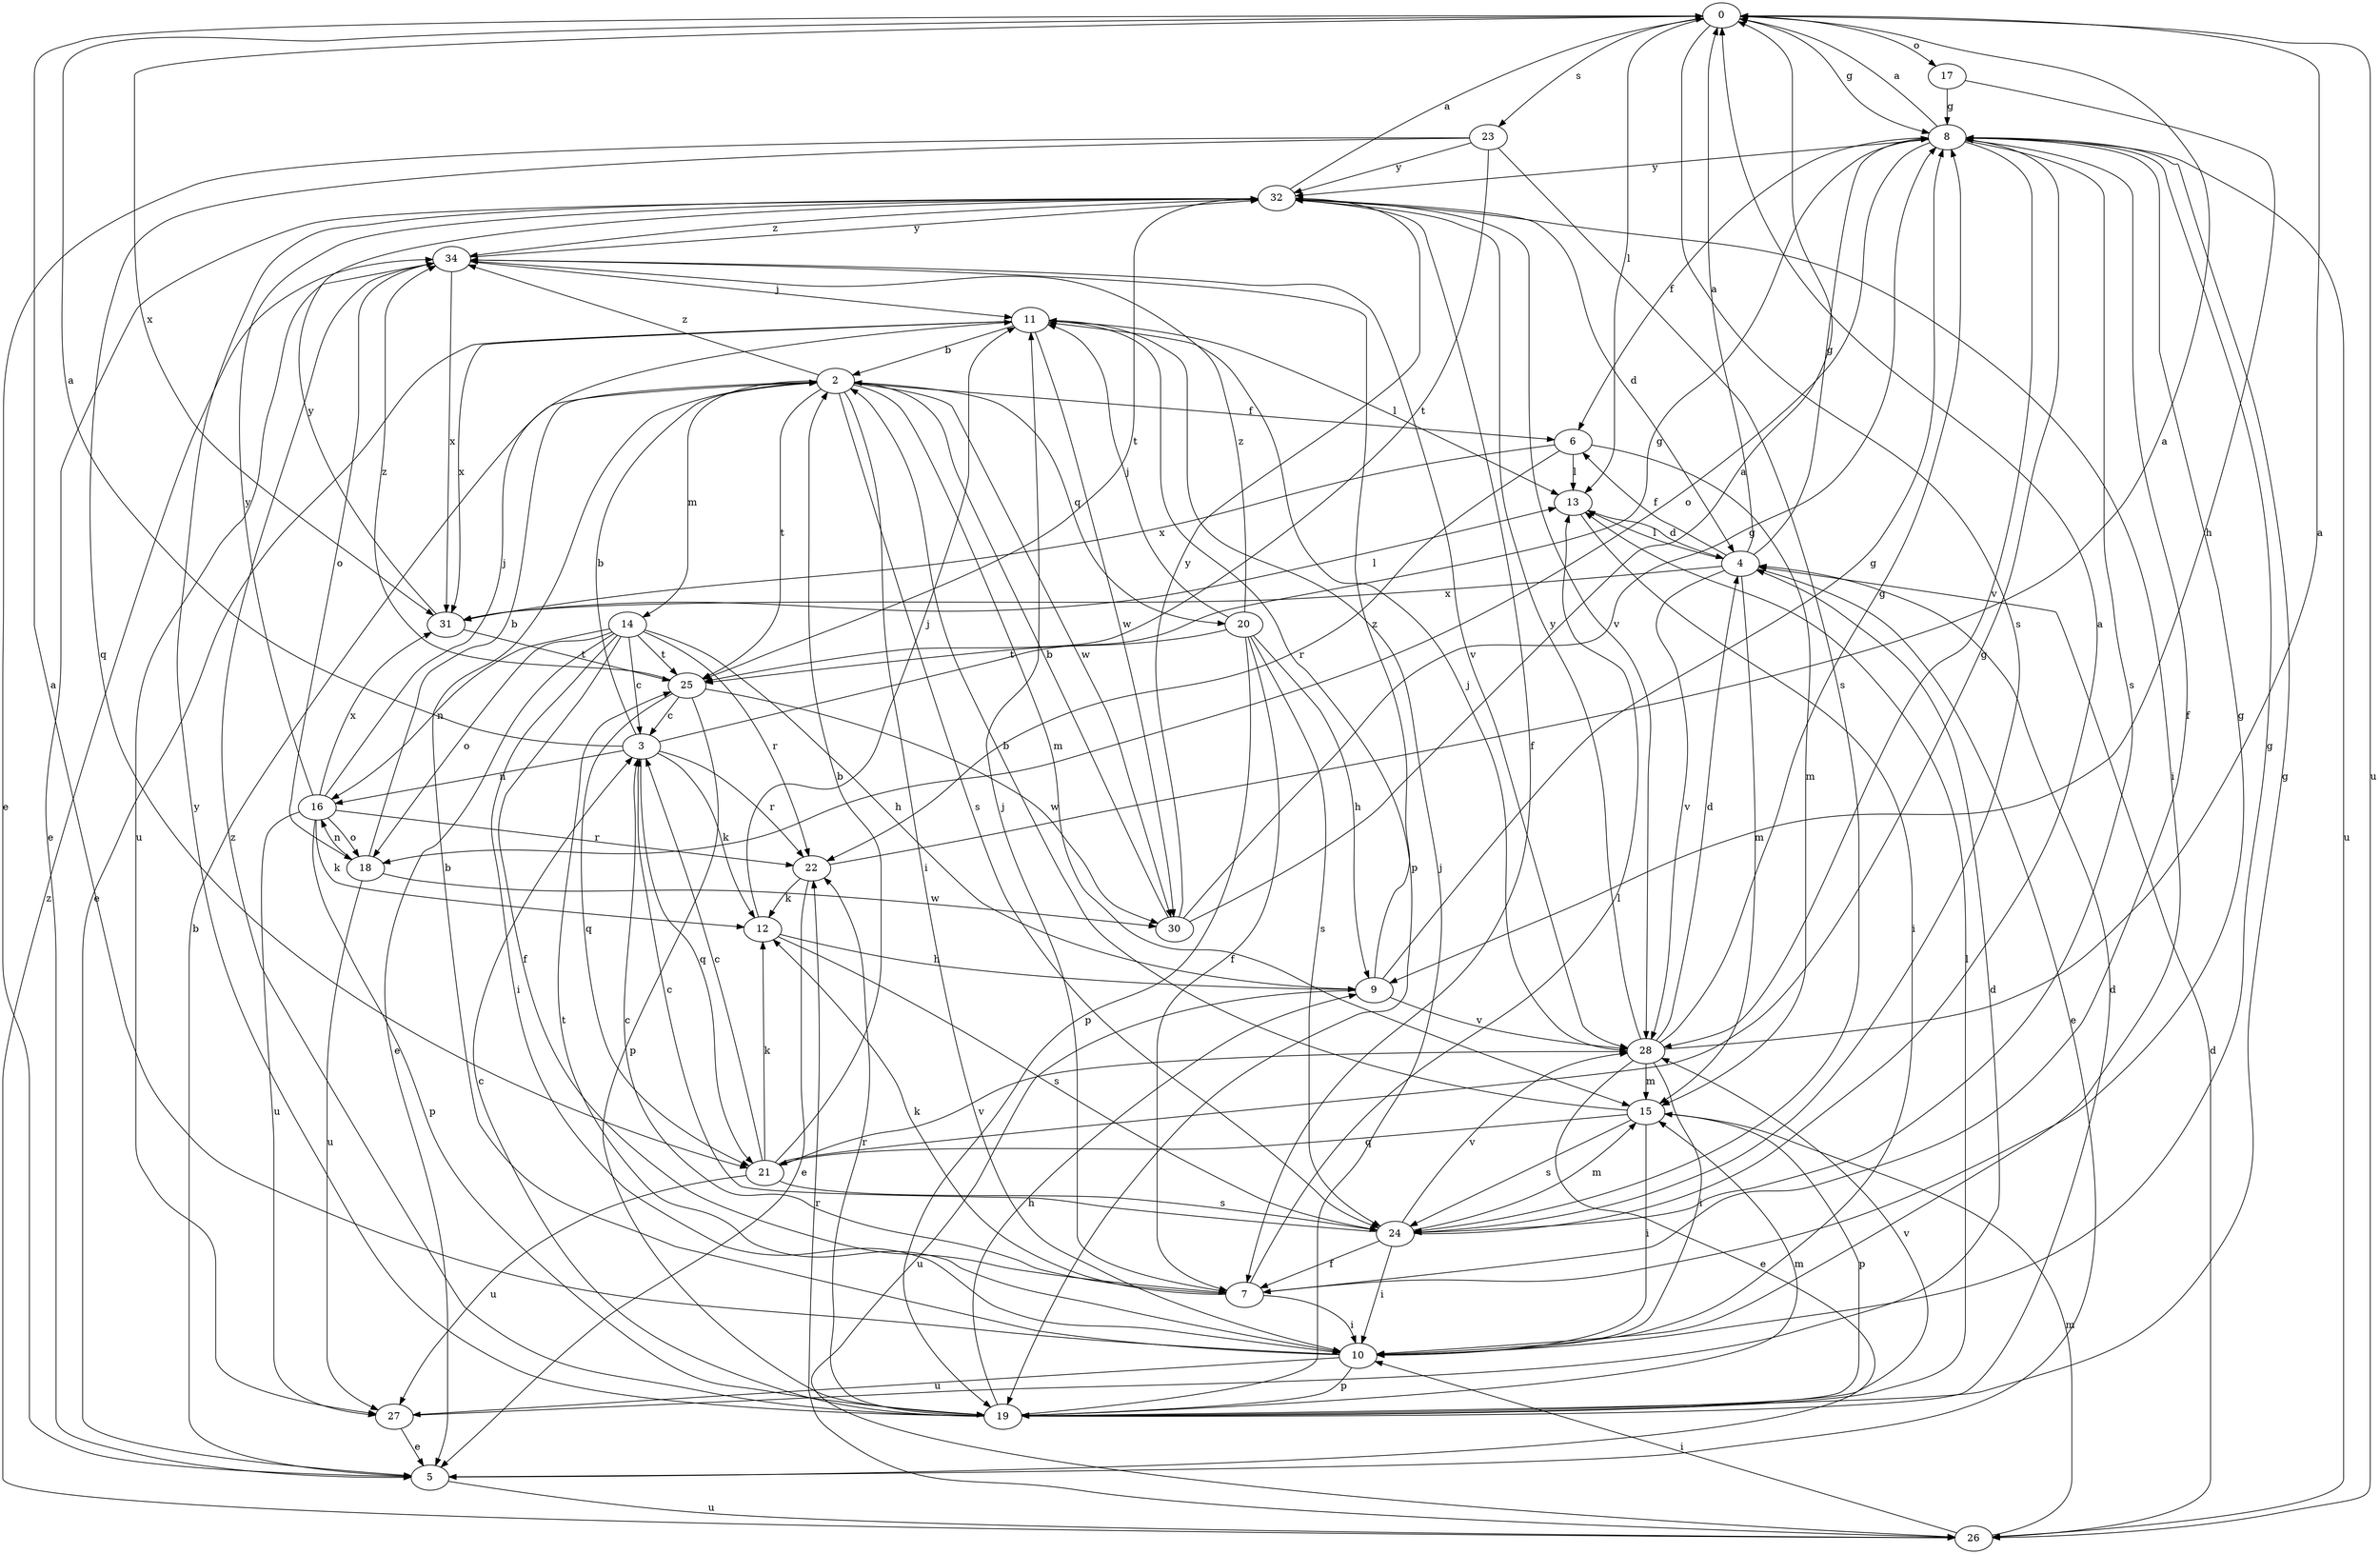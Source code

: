 strict digraph  {
0;
2;
3;
4;
5;
6;
7;
8;
9;
10;
11;
12;
13;
14;
15;
16;
17;
18;
19;
20;
21;
22;
23;
24;
25;
26;
27;
28;
30;
31;
32;
34;
0 -> 8  [label=g];
0 -> 13  [label=l];
0 -> 17  [label=o];
0 -> 23  [label=s];
0 -> 24  [label=s];
0 -> 26  [label=u];
0 -> 31  [label=x];
2 -> 6  [label=f];
2 -> 10  [label=i];
2 -> 14  [label=m];
2 -> 15  [label=m];
2 -> 20  [label=q];
2 -> 24  [label=s];
2 -> 25  [label=t];
2 -> 30  [label=w];
2 -> 34  [label=z];
3 -> 0  [label=a];
3 -> 2  [label=b];
3 -> 8  [label=g];
3 -> 12  [label=k];
3 -> 16  [label=n];
3 -> 21  [label=q];
3 -> 22  [label=r];
4 -> 0  [label=a];
4 -> 5  [label=e];
4 -> 6  [label=f];
4 -> 8  [label=g];
4 -> 13  [label=l];
4 -> 15  [label=m];
4 -> 28  [label=v];
4 -> 31  [label=x];
5 -> 2  [label=b];
5 -> 26  [label=u];
6 -> 13  [label=l];
6 -> 15  [label=m];
6 -> 22  [label=r];
6 -> 31  [label=x];
7 -> 3  [label=c];
7 -> 8  [label=g];
7 -> 10  [label=i];
7 -> 11  [label=j];
7 -> 12  [label=k];
7 -> 13  [label=l];
8 -> 0  [label=a];
8 -> 6  [label=f];
8 -> 7  [label=f];
8 -> 18  [label=o];
8 -> 24  [label=s];
8 -> 26  [label=u];
8 -> 28  [label=v];
8 -> 32  [label=y];
9 -> 8  [label=g];
9 -> 26  [label=u];
9 -> 28  [label=v];
9 -> 34  [label=z];
10 -> 0  [label=a];
10 -> 2  [label=b];
10 -> 8  [label=g];
10 -> 19  [label=p];
10 -> 25  [label=t];
10 -> 27  [label=u];
11 -> 2  [label=b];
11 -> 5  [label=e];
11 -> 13  [label=l];
11 -> 19  [label=p];
11 -> 30  [label=w];
11 -> 31  [label=x];
12 -> 9  [label=h];
12 -> 11  [label=j];
12 -> 24  [label=s];
13 -> 4  [label=d];
13 -> 10  [label=i];
14 -> 3  [label=c];
14 -> 5  [label=e];
14 -> 7  [label=f];
14 -> 9  [label=h];
14 -> 10  [label=i];
14 -> 16  [label=n];
14 -> 18  [label=o];
14 -> 22  [label=r];
14 -> 25  [label=t];
15 -> 2  [label=b];
15 -> 10  [label=i];
15 -> 19  [label=p];
15 -> 21  [label=q];
15 -> 24  [label=s];
16 -> 11  [label=j];
16 -> 12  [label=k];
16 -> 18  [label=o];
16 -> 19  [label=p];
16 -> 22  [label=r];
16 -> 27  [label=u];
16 -> 31  [label=x];
16 -> 32  [label=y];
17 -> 8  [label=g];
17 -> 9  [label=h];
18 -> 2  [label=b];
18 -> 16  [label=n];
18 -> 27  [label=u];
18 -> 30  [label=w];
19 -> 3  [label=c];
19 -> 4  [label=d];
19 -> 8  [label=g];
19 -> 9  [label=h];
19 -> 11  [label=j];
19 -> 13  [label=l];
19 -> 15  [label=m];
19 -> 22  [label=r];
19 -> 28  [label=v];
19 -> 32  [label=y];
19 -> 34  [label=z];
20 -> 7  [label=f];
20 -> 9  [label=h];
20 -> 11  [label=j];
20 -> 19  [label=p];
20 -> 24  [label=s];
20 -> 25  [label=t];
20 -> 34  [label=z];
21 -> 2  [label=b];
21 -> 3  [label=c];
21 -> 8  [label=g];
21 -> 12  [label=k];
21 -> 24  [label=s];
21 -> 27  [label=u];
21 -> 28  [label=v];
22 -> 0  [label=a];
22 -> 5  [label=e];
22 -> 12  [label=k];
23 -> 5  [label=e];
23 -> 21  [label=q];
23 -> 24  [label=s];
23 -> 25  [label=t];
23 -> 32  [label=y];
24 -> 0  [label=a];
24 -> 3  [label=c];
24 -> 7  [label=f];
24 -> 10  [label=i];
24 -> 15  [label=m];
24 -> 28  [label=v];
25 -> 3  [label=c];
25 -> 19  [label=p];
25 -> 21  [label=q];
25 -> 30  [label=w];
25 -> 34  [label=z];
26 -> 4  [label=d];
26 -> 10  [label=i];
26 -> 15  [label=m];
26 -> 22  [label=r];
26 -> 34  [label=z];
27 -> 4  [label=d];
27 -> 5  [label=e];
28 -> 0  [label=a];
28 -> 4  [label=d];
28 -> 5  [label=e];
28 -> 8  [label=g];
28 -> 10  [label=i];
28 -> 11  [label=j];
28 -> 15  [label=m];
28 -> 32  [label=y];
30 -> 0  [label=a];
30 -> 2  [label=b];
30 -> 8  [label=g];
30 -> 32  [label=y];
31 -> 13  [label=l];
31 -> 25  [label=t];
31 -> 32  [label=y];
32 -> 0  [label=a];
32 -> 4  [label=d];
32 -> 5  [label=e];
32 -> 7  [label=f];
32 -> 10  [label=i];
32 -> 25  [label=t];
32 -> 28  [label=v];
32 -> 34  [label=z];
34 -> 11  [label=j];
34 -> 18  [label=o];
34 -> 27  [label=u];
34 -> 28  [label=v];
34 -> 31  [label=x];
34 -> 32  [label=y];
}
